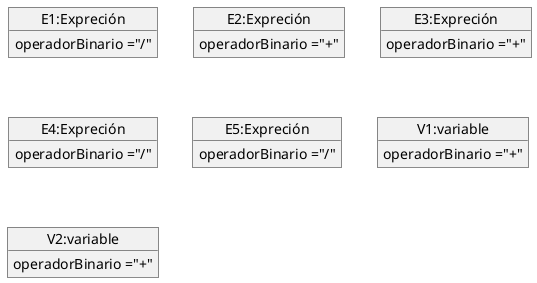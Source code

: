 @startuml Ejercicio g

object "E1:Expreción" as o1
o1 : operadorBinario ="/"

object "E2:Expreción" as o2
o2 : operadorBinario ="+"

object "E3:Expreción" as o3
o3 : operadorBinario ="+"

object "E4:Expreción" as o4
o4 : operadorBinario ="/"

object "E5:Expreción" as o5
o5 : operadorBinario ="/"

object "V1:variable" as v1
v1 : operadorBinario ="+"

object "V2:variable" as v2
v2 : operadorBinario ="+"





@enduml
